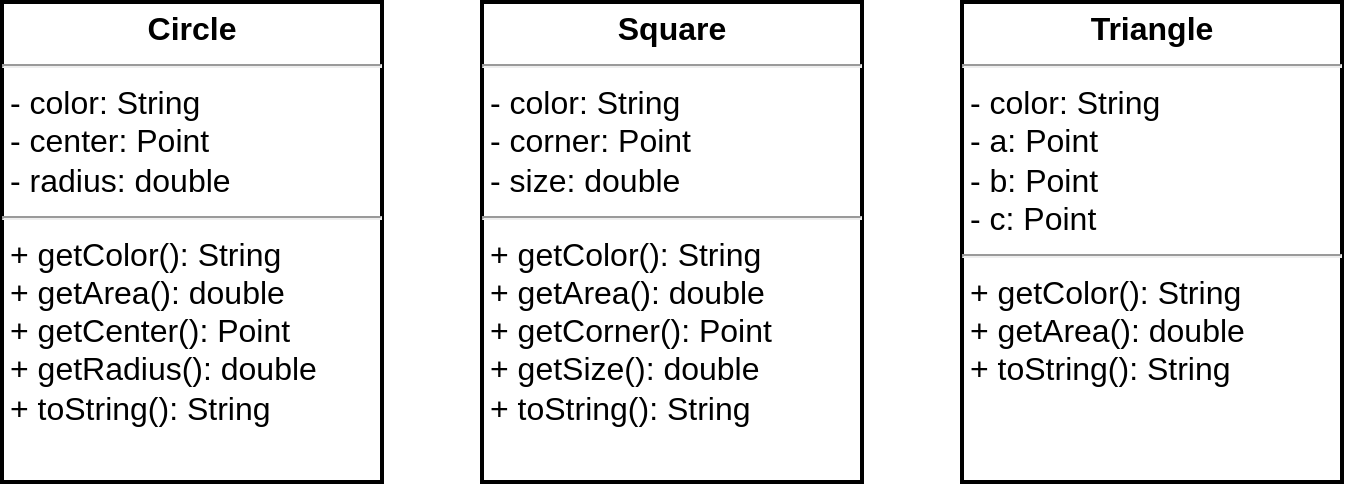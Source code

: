 <mxfile version="12.4.2" type="device" pages="4"><diagram id="2vTgsNz2bK7hCuIM0HAo" name="Page-1"><mxGraphModel dx="1106" dy="856" grid="1" gridSize="10" guides="1" tooltips="1" connect="1" arrows="1" fold="1" page="1" pageScale="1" pageWidth="1169" pageHeight="827" math="0" shadow="0"><root><mxCell id="pmNxgeXJYqSG6K3-IN8s-0"/><mxCell id="pmNxgeXJYqSG6K3-IN8s-1" parent="pmNxgeXJYqSG6K3-IN8s-0"/><mxCell id="CamcaomctNjSPYIdMdmW-2" value="&lt;p style=&quot;margin: 4px 0px 0px ; text-align: center ; font-size: 16px&quot;&gt;&lt;b style=&quot;font-size: 16px&quot;&gt;Circle&lt;/b&gt;&lt;/p&gt;&lt;hr style=&quot;font-size: 16px&quot;&gt;&lt;p style=&quot;margin: 0px 0px 0px 4px ; font-size: 16px&quot;&gt;- color: String&lt;/p&gt;&lt;p style=&quot;margin: 0px 0px 0px 4px ; font-size: 16px&quot;&gt;- center: Point&lt;/p&gt;&lt;p style=&quot;margin: 0px 0px 0px 4px ; font-size: 16px&quot;&gt;- radius: double&lt;/p&gt;&lt;hr style=&quot;font-size: 16px&quot;&gt;&lt;p style=&quot;margin: 0px 0px 0px 4px ; font-size: 16px&quot;&gt;+ getColor(): String&lt;/p&gt;&lt;p style=&quot;margin: 0px 0px 0px 4px ; font-size: 16px&quot;&gt;+ getArea(): double&lt;br&gt;&lt;/p&gt;&lt;p style=&quot;margin: 0px 0px 0px 4px ; font-size: 16px&quot;&gt;+ getCenter(): Point&lt;/p&gt;&lt;p style=&quot;margin: 0px 0px 0px 4px ; font-size: 16px&quot;&gt;+ getRadius(): double&lt;/p&gt;&lt;p style=&quot;margin: 0px 0px 0px 4px ; font-size: 16px&quot;&gt;+ toString(): String&lt;/p&gt;" style="verticalAlign=top;align=left;overflow=fill;fontSize=16;fontFamily=Helvetica;html=1;strokeWidth=2;" parent="pmNxgeXJYqSG6K3-IN8s-1" vertex="1"><mxGeometry x="90" y="400" width="190" height="240" as="geometry"/></mxCell><mxCell id="CamcaomctNjSPYIdMdmW-4" value="&lt;p style=&quot;margin: 4px 0px 0px ; text-align: center ; font-size: 16px&quot;&gt;&lt;b style=&quot;font-size: 16px&quot;&gt;Square&lt;/b&gt;&lt;/p&gt;&lt;hr style=&quot;font-size: 16px&quot;&gt;&lt;p style=&quot;margin: 0px 0px 0px 4px ; font-size: 16px&quot;&gt;- color: String&lt;/p&gt;&lt;p style=&quot;margin: 0px 0px 0px 4px ; font-size: 16px&quot;&gt;- corner: Point&lt;/p&gt;&lt;p style=&quot;margin: 0px 0px 0px 4px ; font-size: 16px&quot;&gt;- size: double&lt;/p&gt;&lt;hr style=&quot;font-size: 16px&quot;&gt;&lt;p style=&quot;margin: 0px 0px 0px 4px ; font-size: 16px&quot;&gt;+ getColor(): String&lt;br&gt;&lt;/p&gt;&lt;p style=&quot;margin: 0px 0px 0px 4px ; font-size: 16px&quot;&gt;+ getArea(): double&lt;br&gt;&lt;/p&gt;&lt;p style=&quot;margin: 0px 0px 0px 4px ; font-size: 16px&quot;&gt;+ getCorner(): Point&lt;/p&gt;&lt;p style=&quot;margin: 0px 0px 0px 4px ; font-size: 16px&quot;&gt;+ getSize(): double&lt;/p&gt;&lt;p style=&quot;margin: 0px 0px 0px 4px ; font-size: 16px&quot;&gt;+ toString(): String&lt;/p&gt;" style="verticalAlign=top;align=left;overflow=fill;fontSize=16;fontFamily=Helvetica;html=1;strokeWidth=2;" parent="pmNxgeXJYqSG6K3-IN8s-1" vertex="1"><mxGeometry x="330" y="400" width="190" height="240" as="geometry"/></mxCell><mxCell id="CamcaomctNjSPYIdMdmW-6" value="&lt;p style=&quot;margin: 4px 0px 0px ; text-align: center ; font-size: 16px&quot;&gt;&lt;b style=&quot;font-size: 16px&quot;&gt;Triangle&lt;/b&gt;&lt;/p&gt;&lt;hr style=&quot;font-size: 16px&quot;&gt;&lt;p style=&quot;margin: 0px 0px 0px 4px ; font-size: 16px&quot;&gt;- color: String&lt;/p&gt;&lt;p style=&quot;margin: 0px 0px 0px 4px ; font-size: 16px&quot;&gt;- a: Point&lt;/p&gt;&lt;p style=&quot;margin: 0px 0px 0px 4px ; font-size: 16px&quot;&gt;- b: Point&lt;/p&gt;&lt;p style=&quot;margin: 0px 0px 0px 4px ; font-size: 16px&quot;&gt;- c: Point&lt;/p&gt;&lt;hr style=&quot;font-size: 16px&quot;&gt;&lt;p style=&quot;margin: 0px 0px 0px 4px ; font-size: 16px&quot;&gt;+ getColor(): String&lt;span style=&quot;font-size: 16px&quot;&gt;&lt;br&gt;&lt;/span&gt;&lt;/p&gt;&lt;p style=&quot;margin: 0px 0px 0px 4px ; font-size: 16px&quot;&gt;&lt;span style=&quot;font-size: 16px&quot;&gt;+ getArea(): double&lt;/span&gt;&lt;br style=&quot;font-size: 16px&quot;&gt;&lt;/p&gt;&lt;p style=&quot;margin: 0px 0px 0px 4px ; font-size: 16px&quot;&gt;+ toString(): String&lt;/p&gt;" style="verticalAlign=top;align=left;overflow=fill;fontSize=16;fontFamily=Helvetica;html=1;strokeWidth=2;" parent="pmNxgeXJYqSG6K3-IN8s-1" vertex="1"><mxGeometry x="570" y="400" width="190" height="240" as="geometry"/></mxCell></root></mxGraphModel></diagram><diagram id="wj1co8kt201JdAJei27k" name="Page-2"><mxGraphModel dx="1106" dy="856" grid="1" gridSize="10" guides="1" tooltips="1" connect="1" arrows="1" fold="1" page="1" pageScale="1" pageWidth="1169" pageHeight="827" math="0" shadow="0"><root><mxCell id="pNTmcoTMSPq7thTeJZSU-0"/><mxCell id="pNTmcoTMSPq7thTeJZSU-1" parent="pNTmcoTMSPq7thTeJZSU-0"/><mxCell id="Atc2Ig8UeT1FX9hxmnu1-0" value="&lt;p style=&quot;margin: 4px 0px 0px ; text-align: center ; font-size: 16px&quot;&gt;&lt;b style=&quot;font-size: 16px&quot;&gt;Shape&lt;/b&gt;&lt;/p&gt;&lt;hr style=&quot;font-size: 16px&quot;&gt;&lt;p style=&quot;margin: 0px 0px 0px 4px ; font-size: 16px&quot;&gt;- color: String&lt;/p&gt;&lt;hr style=&quot;font-size: 16px&quot;&gt;&lt;p style=&quot;margin: 0px 0px 0px 4px ; font-size: 16px&quot;&gt;+ getColor(): String&lt;/p&gt;&lt;p style=&quot;margin: 0px 0px 0px 4px ; font-size: 16px&quot;&gt;+ getArea(): double&lt;/p&gt;&lt;p style=&quot;margin: 0px 0px 0px 4px ; font-size: 16px&quot;&gt;&lt;br style=&quot;font-size: 16px&quot;&gt;&lt;/p&gt;" style="verticalAlign=top;align=left;overflow=fill;fontSize=16;fontFamily=Helvetica;html=1;strokeWidth=2;" parent="pNTmcoTMSPq7thTeJZSU-1" vertex="1"><mxGeometry x="335" y="170" width="180" height="130" as="geometry"/></mxCell><mxCell id="Atc2Ig8UeT1FX9hxmnu1-1" style="edgeStyle=orthogonalEdgeStyle;rounded=0;orthogonalLoop=1;jettySize=auto;html=1;exitX=0.5;exitY=0;exitDx=0;exitDy=0;entryX=0.5;entryY=1;entryDx=0;entryDy=0;startSize=6;endArrow=block;endFill=0;endSize=16;strokeWidth=2;fontSize=16;" parent="pNTmcoTMSPq7thTeJZSU-1" source="Atc2Ig8UeT1FX9hxmnu1-2" target="Atc2Ig8UeT1FX9hxmnu1-0" edge="1"><mxGeometry relative="1" as="geometry"><Array as="points"><mxPoint x="185" y="370"/><mxPoint x="425" y="370"/></Array></mxGeometry></mxCell><mxCell id="Atc2Ig8UeT1FX9hxmnu1-2" value="&lt;p style=&quot;margin: 4px 0px 0px ; text-align: center ; font-size: 16px&quot;&gt;&lt;b style=&quot;font-size: 16px&quot;&gt;Circle&lt;/b&gt;&lt;/p&gt;&lt;hr style=&quot;font-size: 16px&quot;&gt;&lt;p style=&quot;margin: 0px 0px 0px 4px ; font-size: 16px&quot;&gt;- center: Point&lt;/p&gt;&lt;p style=&quot;margin: 0px 0px 0px 4px ; font-size: 16px&quot;&gt;- radius: double&lt;/p&gt;&lt;hr style=&quot;font-size: 16px&quot;&gt;&lt;p style=&quot;margin: 0px 0px 0px 4px ; font-size: 16px&quot;&gt;+ getCenter(): Point&lt;/p&gt;&lt;p style=&quot;margin: 0px 0px 0px 4px ; font-size: 16px&quot;&gt;+ getRadius(): double&lt;/p&gt;&lt;p style=&quot;margin: 0px 0px 0px 4px ; font-size: 16px&quot;&gt;+ getArea(): double {@Override}&lt;/p&gt;&lt;p style=&quot;margin: 0px 0px 0px 4px ; font-size: 16px&quot;&gt;+ toString(): String {@Override}&lt;/p&gt;" style="verticalAlign=top;align=left;overflow=fill;fontSize=16;fontFamily=Helvetica;html=1;strokeWidth=2;" parent="pNTmcoTMSPq7thTeJZSU-1" vertex="1"><mxGeometry x="14" y="400" width="250" height="200" as="geometry"/></mxCell><mxCell id="Atc2Ig8UeT1FX9hxmnu1-3" style="edgeStyle=orthogonalEdgeStyle;rounded=0;orthogonalLoop=1;jettySize=auto;html=1;exitX=0.5;exitY=0;exitDx=0;exitDy=0;startSize=6;endArrow=block;endFill=0;endSize=16;strokeWidth=2;fontSize=16;" parent="pNTmcoTMSPq7thTeJZSU-1" source="Atc2Ig8UeT1FX9hxmnu1-4" edge="1"><mxGeometry relative="1" as="geometry"><mxPoint x="425" y="300" as="targetPoint"/><Array as="points"><mxPoint x="425" y="400"/></Array></mxGeometry></mxCell><mxCell id="Atc2Ig8UeT1FX9hxmnu1-4" value="&lt;p style=&quot;margin: 4px 0px 0px ; text-align: center ; font-size: 16px&quot;&gt;&lt;b style=&quot;font-size: 16px&quot;&gt;Square&lt;/b&gt;&lt;/p&gt;&lt;hr style=&quot;font-size: 16px&quot;&gt;&lt;p style=&quot;margin: 0px 0px 0px 4px ; font-size: 16px&quot;&gt;- corner: Point&lt;/p&gt;&lt;p style=&quot;margin: 0px 0px 0px 4px ; font-size: 16px&quot;&gt;&lt;span&gt;- size: double&lt;/span&gt;&lt;/p&gt;&lt;hr style=&quot;font-size: 16px&quot;&gt;&lt;p style=&quot;margin: 0px 0px 0px 4px ; font-size: 16px&quot;&gt;+ getCorner(): Point&lt;/p&gt;&lt;p style=&quot;margin: 0px 0px 0px 4px ; font-size: 16px&quot;&gt;+ getSize(): double&lt;/p&gt;&lt;p style=&quot;margin: 0px 0px 0px 4px ; font-size: 16px&quot;&gt;+ getArea(): double {@Override}&lt;/p&gt;&lt;p style=&quot;margin: 0px 0px 0px 4px ; font-size: 16px&quot;&gt;+ toString(): String {@Override}&lt;/p&gt;" style="verticalAlign=top;align=left;overflow=fill;fontSize=16;fontFamily=Helvetica;html=1;strokeWidth=2;" parent="pNTmcoTMSPq7thTeJZSU-1" vertex="1"><mxGeometry x="294" y="400" width="250" height="200" as="geometry"/></mxCell><mxCell id="Atc2Ig8UeT1FX9hxmnu1-5" style="edgeStyle=orthogonalEdgeStyle;rounded=0;orthogonalLoop=1;jettySize=auto;html=1;exitX=0.5;exitY=0;exitDx=0;exitDy=0;entryX=0.5;entryY=1;entryDx=0;entryDy=0;startSize=6;endArrow=block;endFill=0;endSize=16;strokeWidth=2;fontSize=16;" parent="pNTmcoTMSPq7thTeJZSU-1" source="Atc2Ig8UeT1FX9hxmnu1-6" target="Atc2Ig8UeT1FX9hxmnu1-0" edge="1"><mxGeometry relative="1" as="geometry"><Array as="points"><mxPoint x="675" y="370"/><mxPoint x="425" y="370"/></Array></mxGeometry></mxCell><mxCell id="Atc2Ig8UeT1FX9hxmnu1-6" value="&lt;p style=&quot;margin: 4px 0px 0px ; text-align: center ; font-size: 16px&quot;&gt;&lt;b style=&quot;font-size: 16px&quot;&gt;Triangle&lt;/b&gt;&lt;/p&gt;&lt;hr style=&quot;font-size: 16px&quot;&gt;&lt;p style=&quot;margin: 0px 0px 0px 4px ; font-size: 16px&quot;&gt;- a: Point&lt;/p&gt;&lt;p style=&quot;margin: 0px 0px 0px 4px ; font-size: 16px&quot;&gt;- b: Point&lt;/p&gt;&lt;p style=&quot;margin: 0px 0px 0px 4px ; font-size: 16px&quot;&gt;- c: Point&lt;/p&gt;&lt;hr style=&quot;font-size: 16px&quot;&gt;&lt;p style=&quot;margin: 0px 0px 0px 4px ; font-size: 16px&quot;&gt;&lt;span style=&quot;font-size: 16px&quot;&gt;+ getArea(): double {@Override}&lt;/span&gt;&lt;br style=&quot;font-size: 16px&quot;&gt;&lt;/p&gt;&lt;p style=&quot;margin: 0px 0px 0px 4px ; font-size: 16px&quot;&gt;+ toString(): String {@Override}&lt;/p&gt;" style="verticalAlign=top;align=left;overflow=fill;fontSize=16;fontFamily=Helvetica;html=1;strokeWidth=2;" parent="pNTmcoTMSPq7thTeJZSU-1" vertex="1"><mxGeometry x="574" y="400" width="246" height="200" as="geometry"/></mxCell><mxCell id="1KX1wUvXNH_Apv7Tc_xo-0" value="" style="endArrow=block;endSize=16;endFill=0;html=1;strokeWidth=2;fontSize=16;" parent="pNTmcoTMSPq7thTeJZSU-1" edge="1"><mxGeometry width="160" relative="1" as="geometry"><mxPoint x="30" y="240" as="sourcePoint"/><mxPoint x="250" y="240" as="targetPoint"/></mxGeometry></mxCell><mxCell id="1KX1wUvXNH_Apv7Tc_xo-2" value="Наследование" style="text;html=1;align=center;verticalAlign=middle;resizable=0;points=[];;autosize=1;fontSize=16;" parent="pNTmcoTMSPq7thTeJZSU-1" vertex="1"><mxGeometry x="70" y="250" width="130" height="20" as="geometry"/></mxCell></root></mxGraphModel></diagram><diagram id="Vi8f6CDhjGjHZUmArg75" name="Page-3"><mxGraphModel dx="1106" dy="856" grid="1" gridSize="10" guides="1" tooltips="1" connect="1" arrows="1" fold="1" page="1" pageScale="1" pageWidth="1169" pageHeight="827" math="0" shadow="0"><root><mxCell id="ztFcle03_zisBA6NGgXI-0"/><mxCell id="ztFcle03_zisBA6NGgXI-1" parent="ztFcle03_zisBA6NGgXI-0"/><mxCell id="yVA3f4HMGuzk1VZR9o5S-0" value="&lt;p style=&quot;margin: 4px 0px 0px ; text-align: center ; font-size: 16px&quot;&gt;&lt;b style=&quot;font-size: 16px&quot;&gt;Object&lt;/b&gt;&lt;/p&gt;&lt;hr style=&quot;font-size: 16px&quot;&gt;&lt;p style=&quot;margin: 0px 0px 0px 4px ; font-size: 16px&quot;&gt;+ toString(): String&lt;/p&gt;&lt;p style=&quot;margin: 0px 0px 0px 4px ; font-size: 16px&quot;&gt;+ hashCode(): int&lt;/p&gt;&lt;p style=&quot;margin: 0px 0px 0px 4px ; font-size: 16px&quot;&gt;+ equals(): boolean&lt;/p&gt;&lt;p style=&quot;margin: 0px 0px 0px 4px ; font-size: 16px&quot;&gt;...&lt;/p&gt;" style="verticalAlign=top;align=left;overflow=fill;fontSize=16;fontFamily=Helvetica;html=1;strokeColor=#B3B3B3;fillColor=#FFFFFF;fontColor=#B3B3B3;strokeWidth=2;" parent="ztFcle03_zisBA6NGgXI-1" vertex="1"><mxGeometry x="330" y="20" width="180" height="140" as="geometry"/></mxCell><mxCell id="yVA3f4HMGuzk1VZR9o5S-1" value="Extends" style="endArrow=block;endSize=16;endFill=0;html=1;entryX=0.5;entryY=1;entryDx=0;entryDy=0;strokeColor=#B3B3B3;fontColor=#B3B3B3;strokeWidth=2;fontSize=16;" parent="ztFcle03_zisBA6NGgXI-1" target="yVA3f4HMGuzk1VZR9o5S-0" edge="1"><mxGeometry width="160" relative="1" as="geometry"><mxPoint x="420" y="250" as="sourcePoint"/><mxPoint x="275" y="240" as="targetPoint"/></mxGeometry></mxCell><mxCell id="3k2F_xOu1ZsBC4PAXueV-0" value="&lt;p style=&quot;margin: 4px 0px 0px ; text-align: center ; font-size: 16px&quot;&gt;&lt;b style=&quot;font-size: 16px&quot;&gt;Shape&lt;/b&gt;&lt;/p&gt;&lt;hr style=&quot;font-size: 16px&quot;&gt;&lt;p style=&quot;margin: 0px 0px 0px 4px ; font-size: 16px&quot;&gt;- color: String&lt;/p&gt;&lt;hr style=&quot;font-size: 16px&quot;&gt;&lt;p style=&quot;margin: 0px 0px 0px 4px ; font-size: 16px&quot;&gt;+ getColor(): String&lt;/p&gt;&lt;p style=&quot;margin: 0px 0px 0px 4px ; font-size: 16px&quot;&gt;+ getArea(): double&lt;/p&gt;&lt;p style=&quot;margin: 0px 0px 0px 4px ; font-size: 16px&quot;&gt;&lt;br style=&quot;font-size: 16px&quot;&gt;&lt;/p&gt;" style="verticalAlign=top;align=left;overflow=fill;fontSize=16;fontFamily=Helvetica;html=1;strokeWidth=2;" parent="ztFcle03_zisBA6NGgXI-1" vertex="1"><mxGeometry x="330" y="250" width="180" height="130" as="geometry"/></mxCell><mxCell id="Y-YjYPs-pTF7ISAL-oZB-0" style="edgeStyle=orthogonalEdgeStyle;rounded=0;orthogonalLoop=1;jettySize=auto;html=1;exitX=0.5;exitY=0;exitDx=0;exitDy=0;entryX=0.5;entryY=1;entryDx=0;entryDy=0;startSize=6;endArrow=block;endFill=0;endSize=16;strokeWidth=2;fontSize=16;" parent="ztFcle03_zisBA6NGgXI-1" source="Y-YjYPs-pTF7ISAL-oZB-1" edge="1"><mxGeometry relative="1" as="geometry"><Array as="points"><mxPoint x="181" y="450"/><mxPoint x="421" y="450"/></Array><mxPoint x="421" y="380" as="targetPoint"/></mxGeometry></mxCell><mxCell id="Y-YjYPs-pTF7ISAL-oZB-1" value="&lt;p style=&quot;margin: 4px 0px 0px ; text-align: center ; font-size: 16px&quot;&gt;&lt;b style=&quot;font-size: 16px&quot;&gt;Circle&lt;/b&gt;&lt;/p&gt;&lt;hr style=&quot;font-size: 16px&quot;&gt;&lt;p style=&quot;margin: 0px 0px 0px 4px ; font-size: 16px&quot;&gt;- center: Point&lt;/p&gt;&lt;p style=&quot;margin: 0px 0px 0px 4px ; font-size: 16px&quot;&gt;- radius: double&lt;/p&gt;&lt;hr style=&quot;font-size: 16px&quot;&gt;&lt;p style=&quot;margin: 0px 0px 0px 4px ; font-size: 16px&quot;&gt;+ getCenter(): Point&lt;/p&gt;&lt;p style=&quot;margin: 0px 0px 0px 4px ; font-size: 16px&quot;&gt;+ getRadius(): double&lt;/p&gt;&lt;p style=&quot;margin: 0px 0px 0px 4px ; font-size: 16px&quot;&gt;+ getArea(): double {@Override}&lt;/p&gt;&lt;p style=&quot;margin: 0px 0px 0px 4px ; font-size: 16px&quot;&gt;+ toString(): String {@Override}&lt;/p&gt;" style="verticalAlign=top;align=left;overflow=fill;fontSize=16;fontFamily=Helvetica;html=1;strokeWidth=2;" parent="ztFcle03_zisBA6NGgXI-1" vertex="1"><mxGeometry x="10" y="480" width="250" height="200" as="geometry"/></mxCell><mxCell id="Y-YjYPs-pTF7ISAL-oZB-2" style="edgeStyle=orthogonalEdgeStyle;rounded=0;orthogonalLoop=1;jettySize=auto;html=1;exitX=0.5;exitY=0;exitDx=0;exitDy=0;startSize=6;endArrow=block;endFill=0;endSize=16;strokeWidth=2;fontSize=16;" parent="ztFcle03_zisBA6NGgXI-1" source="Y-YjYPs-pTF7ISAL-oZB-3" edge="1"><mxGeometry relative="1" as="geometry"><mxPoint x="421" y="380" as="targetPoint"/><Array as="points"><mxPoint x="421" y="480"/></Array></mxGeometry></mxCell><mxCell id="Y-YjYPs-pTF7ISAL-oZB-3" value="&lt;p style=&quot;margin: 4px 0px 0px ; text-align: center ; font-size: 16px&quot;&gt;&lt;b style=&quot;font-size: 16px&quot;&gt;Square&lt;/b&gt;&lt;/p&gt;&lt;hr style=&quot;font-size: 16px&quot;&gt;&lt;p style=&quot;margin: 0px 0px 0px 4px ; font-size: 16px&quot;&gt;- corner: Point&lt;/p&gt;&lt;p style=&quot;margin: 0px 0px 0px 4px ; font-size: 16px&quot;&gt;&lt;span&gt;- size: double&lt;/span&gt;&lt;/p&gt;&lt;hr style=&quot;font-size: 16px&quot;&gt;&lt;p style=&quot;margin: 0px 0px 0px 4px ; font-size: 16px&quot;&gt;+ getCorner(): Point&lt;/p&gt;&lt;p style=&quot;margin: 0px 0px 0px 4px ; font-size: 16px&quot;&gt;+ getSize(): double&lt;/p&gt;&lt;p style=&quot;margin: 0px 0px 0px 4px ; font-size: 16px&quot;&gt;+ getArea(): double {@Override}&lt;/p&gt;&lt;p style=&quot;margin: 0px 0px 0px 4px ; font-size: 16px&quot;&gt;+ toString(): String {@Override}&lt;/p&gt;" style="verticalAlign=top;align=left;overflow=fill;fontSize=16;fontFamily=Helvetica;html=1;strokeWidth=2;" parent="ztFcle03_zisBA6NGgXI-1" vertex="1"><mxGeometry x="290" y="480" width="250" height="200" as="geometry"/></mxCell><mxCell id="Y-YjYPs-pTF7ISAL-oZB-4" style="edgeStyle=orthogonalEdgeStyle;rounded=0;orthogonalLoop=1;jettySize=auto;html=1;exitX=0.5;exitY=0;exitDx=0;exitDy=0;entryX=0.5;entryY=1;entryDx=0;entryDy=0;startSize=6;endArrow=block;endFill=0;endSize=16;strokeWidth=2;fontSize=16;" parent="ztFcle03_zisBA6NGgXI-1" source="Y-YjYPs-pTF7ISAL-oZB-5" edge="1"><mxGeometry relative="1" as="geometry"><Array as="points"><mxPoint x="671" y="450"/><mxPoint x="421" y="450"/></Array><mxPoint x="421" y="380" as="targetPoint"/></mxGeometry></mxCell><mxCell id="Y-YjYPs-pTF7ISAL-oZB-5" value="&lt;p style=&quot;margin: 4px 0px 0px ; text-align: center ; font-size: 16px&quot;&gt;&lt;b style=&quot;font-size: 16px&quot;&gt;Triangle&lt;/b&gt;&lt;/p&gt;&lt;hr style=&quot;font-size: 16px&quot;&gt;&lt;p style=&quot;margin: 0px 0px 0px 4px ; font-size: 16px&quot;&gt;- a: Point&lt;/p&gt;&lt;p style=&quot;margin: 0px 0px 0px 4px ; font-size: 16px&quot;&gt;- b: Point&lt;/p&gt;&lt;p style=&quot;margin: 0px 0px 0px 4px ; font-size: 16px&quot;&gt;- c: Point&lt;/p&gt;&lt;hr style=&quot;font-size: 16px&quot;&gt;&lt;p style=&quot;margin: 0px 0px 0px 4px ; font-size: 16px&quot;&gt;&lt;span style=&quot;font-size: 16px&quot;&gt;+ getArea(): double {@Override}&lt;/span&gt;&lt;br style=&quot;font-size: 16px&quot;&gt;&lt;/p&gt;&lt;p style=&quot;margin: 0px 0px 0px 4px ; font-size: 16px&quot;&gt;+ toString(): String {@Override}&lt;/p&gt;" style="verticalAlign=top;align=left;overflow=fill;fontSize=16;fontFamily=Helvetica;html=1;strokeWidth=2;" parent="ztFcle03_zisBA6NGgXI-1" vertex="1"><mxGeometry x="570" y="480" width="246" height="200" as="geometry"/></mxCell></root></mxGraphModel></diagram><diagram id="pHZjLGYtp7IJhfyXSBjN" name="Page-4"><mxGraphModel dx="1106" dy="856" grid="1" gridSize="10" guides="1" tooltips="1" connect="1" arrows="1" fold="1" page="1" pageScale="1" pageWidth="1169" pageHeight="827" math="0" shadow="0"><root><mxCell id="0"/><mxCell id="1" parent="0"/><mxCell id="2aabhi0Qbi52R2zvZMHV-1" value="&lt;p style=&quot;margin: 0px ; margin-top: 4px ; text-align: center&quot;&gt;&lt;b&gt;Shape&lt;/b&gt;&lt;/p&gt;&lt;hr size=&quot;1&quot;&gt;&lt;p style=&quot;margin: 0px ; margin-left: 4px&quot;&gt;- color: String {final}&lt;/p&gt;&lt;hr size=&quot;1&quot;&gt;&lt;p style=&quot;margin: 0px ; margin-left: 4px&quot;&gt;+ getColor(): String&lt;/p&gt;&lt;p style=&quot;margin: 0px ; margin-left: 4px&quot;&gt;+ getArea(): double&lt;/p&gt;&lt;p style=&quot;margin: 0px ; margin-left: 4px&quot;&gt;&lt;br&gt;&lt;/p&gt;" style="verticalAlign=top;align=left;overflow=fill;fontSize=12;fontFamily=Helvetica;html=1;" parent="1" vertex="1"><mxGeometry x="335" y="220" width="180" height="100" as="geometry"/></mxCell><mxCell id="2aabhi0Qbi52R2zvZMHV-14" style="edgeStyle=orthogonalEdgeStyle;rounded=0;orthogonalLoop=1;jettySize=auto;html=1;exitX=0.5;exitY=0;exitDx=0;exitDy=0;entryX=0.5;entryY=1;entryDx=0;entryDy=0;startSize=6;endArrow=block;endFill=0;endSize=16;strokeWidth=1;" parent="1" source="2aabhi0Qbi52R2zvZMHV-2" target="2aabhi0Qbi52R2zvZMHV-1" edge="1"><mxGeometry relative="1" as="geometry"><Array as="points"><mxPoint x="185" y="370"/><mxPoint x="425" y="370"/></Array></mxGeometry></mxCell><mxCell id="2aabhi0Qbi52R2zvZMHV-2" value="&lt;p style=&quot;margin: 0px ; margin-top: 4px ; text-align: center&quot;&gt;&lt;b&gt;Circle&lt;/b&gt;&lt;/p&gt;&lt;hr size=&quot;1&quot;&gt;&lt;p style=&quot;margin: 0px ; margin-left: 4px&quot;&gt;- center: Point {final}&lt;/p&gt;&lt;p style=&quot;margin: 0px ; margin-left: 4px&quot;&gt;- radius: double {final}&lt;/p&gt;&lt;hr size=&quot;1&quot;&gt;&lt;p style=&quot;margin: 0px ; margin-left: 4px&quot;&gt;+ getCenter(): Point&lt;/p&gt;&lt;p style=&quot;margin: 0px ; margin-left: 4px&quot;&gt;+ getRadius(): double&lt;/p&gt;&lt;p style=&quot;margin: 0px ; margin-left: 4px&quot;&gt;+ getArea(): double {@Override}&lt;/p&gt;&lt;p style=&quot;margin: 0px ; margin-left: 4px&quot;&gt;+ toString(): String {@Override}&lt;/p&gt;" style="verticalAlign=top;align=left;overflow=fill;fontSize=12;fontFamily=Helvetica;html=1;" parent="1" vertex="1"><mxGeometry x="90" y="400" width="190" height="140" as="geometry"/></mxCell><mxCell id="2aabhi0Qbi52R2zvZMHV-15" style="edgeStyle=orthogonalEdgeStyle;rounded=0;orthogonalLoop=1;jettySize=auto;html=1;exitX=0.5;exitY=0;exitDx=0;exitDy=0;startSize=6;endArrow=block;endFill=0;endSize=16;strokeWidth=1;" parent="1" source="2aabhi0Qbi52R2zvZMHV-3" edge="1"><mxGeometry relative="1" as="geometry"><mxPoint x="425" y="320" as="targetPoint"/></mxGeometry></mxCell><mxCell id="2aabhi0Qbi52R2zvZMHV-3" value="&lt;p style=&quot;margin: 0px ; margin-top: 4px ; text-align: center&quot;&gt;&lt;b&gt;Square&lt;/b&gt;&lt;/p&gt;&lt;hr size=&quot;1&quot;&gt;&lt;p style=&quot;margin: 0px ; margin-left: 4px&quot;&gt;- corner: Point {final}&lt;/p&gt;&lt;p style=&quot;margin: 0px ; margin-left: 4px&quot;&gt;- size: double {final}&lt;/p&gt;&lt;hr size=&quot;1&quot;&gt;&lt;p style=&quot;margin: 0px ; margin-left: 4px&quot;&gt;+ getCorner(): Point&lt;/p&gt;&lt;p style=&quot;margin: 0px ; margin-left: 4px&quot;&gt;+ getSize(): double&lt;/p&gt;&lt;p style=&quot;margin: 0px ; margin-left: 4px&quot;&gt;+ getArea(): double {@Override}&lt;/p&gt;&lt;p style=&quot;margin: 0px ; margin-left: 4px&quot;&gt;+ toString(): String {@Override}&lt;/p&gt;" style="verticalAlign=top;align=left;overflow=fill;fontSize=12;fontFamily=Helvetica;html=1;" parent="1" vertex="1"><mxGeometry x="330" y="400" width="190" height="140" as="geometry"/></mxCell><mxCell id="2aabhi0Qbi52R2zvZMHV-13" style="edgeStyle=orthogonalEdgeStyle;rounded=0;orthogonalLoop=1;jettySize=auto;html=1;exitX=0.5;exitY=0;exitDx=0;exitDy=0;entryX=0.5;entryY=1;entryDx=0;entryDy=0;startSize=6;endArrow=block;endFill=0;endSize=16;strokeWidth=1;" parent="1" source="2aabhi0Qbi52R2zvZMHV-4" target="2aabhi0Qbi52R2zvZMHV-1" edge="1"><mxGeometry relative="1" as="geometry"><Array as="points"><mxPoint x="675" y="370"/><mxPoint x="425" y="370"/></Array></mxGeometry></mxCell><mxCell id="2aabhi0Qbi52R2zvZMHV-4" value="&lt;p style=&quot;margin: 0px ; margin-top: 4px ; text-align: center&quot;&gt;&lt;b&gt;Triangle&lt;/b&gt;&lt;/p&gt;&lt;hr size=&quot;1&quot;&gt;&lt;p style=&quot;margin: 0px ; margin-left: 4px&quot;&gt;- a: Point {final}&lt;/p&gt;&lt;p style=&quot;margin: 0px ; margin-left: 4px&quot;&gt;- b: Point {final}&lt;/p&gt;&lt;p style=&quot;margin: 0px ; margin-left: 4px&quot;&gt;- c: Point {final}&lt;/p&gt;&lt;hr size=&quot;1&quot;&gt;&lt;p style=&quot;margin: 0px ; margin-left: 4px&quot;&gt;&lt;span&gt;+ getArea(): double {@Override}&lt;/span&gt;&lt;br&gt;&lt;/p&gt;&lt;p style=&quot;margin: 0px ; margin-left: 4px&quot;&gt;+ toString(): String {@Override}&lt;/p&gt;" style="verticalAlign=top;align=left;overflow=fill;fontSize=12;fontFamily=Helvetica;html=1;" parent="1" vertex="1"><mxGeometry x="580" y="400" width="190" height="140" as="geometry"/></mxCell><mxCell id="2aabhi0Qbi52R2zvZMHV-5" value="&lt;p style=&quot;margin: 0px ; margin-top: 4px ; text-align: center&quot;&gt;&lt;b&gt;Object&lt;/b&gt;&lt;/p&gt;&lt;hr size=&quot;1&quot;&gt;&lt;p style=&quot;margin: 0px ; margin-left: 4px&quot;&gt;+ toString(): String&lt;/p&gt;&lt;p style=&quot;margin: 0px ; margin-left: 4px&quot;&gt;...&lt;/p&gt;" style="verticalAlign=top;align=left;overflow=fill;fontSize=12;fontFamily=Helvetica;html=1;strokeColor=#B3B3B3;fillColor=#FFFFFF;fontColor=#B3B3B3;" parent="1" vertex="1"><mxGeometry x="335" y="60" width="180" height="90" as="geometry"/></mxCell><mxCell id="2aabhi0Qbi52R2zvZMHV-7" value="Extends" style="endArrow=block;endSize=16;endFill=0;html=1;entryX=0.5;entryY=1;entryDx=0;entryDy=0;exitX=0.5;exitY=0;exitDx=0;exitDy=0;strokeColor=#B3B3B3;fontColor=#B3B3B3;" parent="1" source="2aabhi0Qbi52R2zvZMHV-1" target="2aabhi0Qbi52R2zvZMHV-5" edge="1"><mxGeometry width="160" relative="1" as="geometry"><mxPoint x="120" y="280" as="sourcePoint"/><mxPoint x="280" y="280" as="targetPoint"/></mxGeometry></mxCell><mxCell id="OeeBOa2P1pCh-Fc7dgeu-21" style="edgeStyle=orthogonalEdgeStyle;rounded=0;orthogonalLoop=1;jettySize=auto;html=1;exitX=0;exitY=0.25;exitDx=0;exitDy=0;entryX=0;entryY=0.25;entryDx=0;entryDy=0;startSize=6;endArrow=diamondThin;endFill=0;endSize=20;strokeColor=#000000;strokeWidth=1;fontColor=#B3B3B3;" parent="1" source="OeeBOa2P1pCh-Fc7dgeu-1" target="2aabhi0Qbi52R2zvZMHV-2" edge="1"><mxGeometry relative="1" as="geometry"/></mxCell><mxCell id="OeeBOa2P1pCh-Fc7dgeu-22" style="edgeStyle=orthogonalEdgeStyle;rounded=0;orthogonalLoop=1;jettySize=auto;html=1;exitX=0;exitY=0.25;exitDx=0;exitDy=0;entryX=0;entryY=0.25;entryDx=0;entryDy=0;startSize=6;endArrow=diamondThin;endFill=0;endSize=20;strokeColor=#000000;strokeWidth=1;fontColor=#B3B3B3;" parent="1" source="OeeBOa2P1pCh-Fc7dgeu-1" target="2aabhi0Qbi52R2zvZMHV-4" edge="1"><mxGeometry relative="1" as="geometry"/></mxCell><mxCell id="OeeBOa2P1pCh-Fc7dgeu-23" style="edgeStyle=orthogonalEdgeStyle;rounded=0;orthogonalLoop=1;jettySize=auto;html=1;exitX=0;exitY=0.25;exitDx=0;exitDy=0;entryX=0;entryY=0.25;entryDx=0;entryDy=0;startSize=6;endArrow=diamondThin;endFill=0;endSize=20;strokeColor=#000000;strokeWidth=1;fontColor=#B3B3B3;" parent="1" source="OeeBOa2P1pCh-Fc7dgeu-1" target="2aabhi0Qbi52R2zvZMHV-3" edge="1"><mxGeometry relative="1" as="geometry"/></mxCell><mxCell id="OeeBOa2P1pCh-Fc7dgeu-1" value="&lt;p style=&quot;margin: 0px ; margin-top: 4px ; text-align: center&quot;&gt;&lt;b&gt;Point&lt;/b&gt;&lt;/p&gt;&lt;hr size=&quot;1&quot;&gt;&lt;p style=&quot;margin: 0px ; margin-left: 4px&quot;&gt;- x: double {final}&lt;/p&gt;&lt;p style=&quot;margin: 0px ; margin-left: 4px&quot;&gt;- y: double {final}&lt;/p&gt;&lt;hr size=&quot;1&quot;&gt;&lt;p style=&quot;margin: 0px ; margin-left: 4px&quot;&gt;+ getX(): double&lt;/p&gt;&lt;p style=&quot;margin: 0px ; margin-left: 4px&quot;&gt;+ getY(): double&lt;/p&gt;&lt;p style=&quot;margin: 0px ; margin-left: 4px&quot;&gt;&lt;span&gt;+ toString(): String {@Override}&lt;/span&gt;&lt;br&gt;&lt;/p&gt;" style="verticalAlign=top;align=left;overflow=fill;fontSize=12;fontFamily=Helvetica;html=1;" parent="1" vertex="1"><mxGeometry x="580" y="584" width="190" height="130" as="geometry"/></mxCell></root></mxGraphModel></diagram></mxfile>